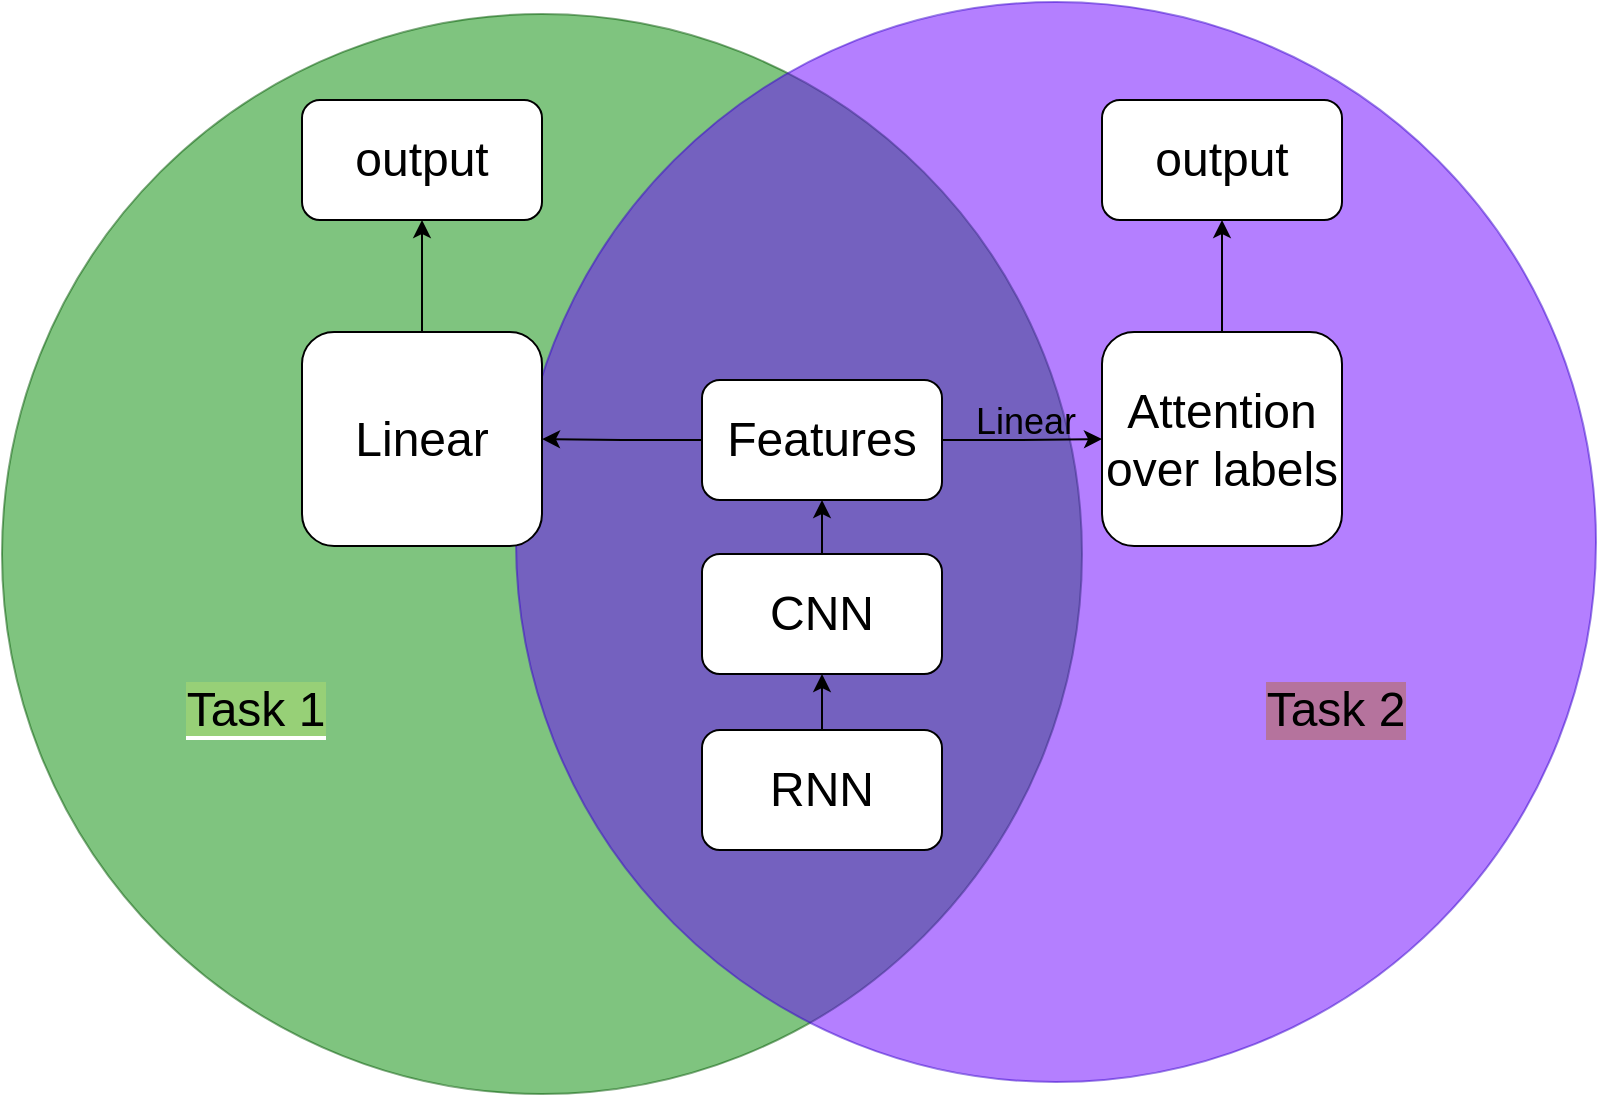 <mxfile version="10.6.9" type="github"><diagram id="LpdTXOtvWb22_JTMVd3R" name="Page-1"><mxGraphModel dx="840" dy="406" grid="1" gridSize="10" guides="1" tooltips="1" connect="1" arrows="1" fold="1" page="1" pageScale="1" pageWidth="827" pageHeight="1169" math="0" shadow="0"><root><mxCell id="0"/><mxCell id="1" parent="0"/><mxCell id="REblcBaSYDNUYote9s_L-23" value="" style="ellipse;whiteSpace=wrap;html=1;aspect=fixed;fontSize=24;labelBackgroundColor=#ffffff;fillColor=#008a00;strokeColor=#005700;shadow=0;textOpacity=50;opacity=50;fontColor=#ffffff;" vertex="1" parent="1"><mxGeometry x="3" y="50" width="540" height="540" as="geometry"/></mxCell><mxCell id="REblcBaSYDNUYote9s_L-24" value="&lt;br&gt;&lt;br&gt;" style="ellipse;whiteSpace=wrap;html=1;aspect=fixed;fontSize=24;labelBackgroundColor=#ffffff;fillColor=#6a00ff;strokeColor=#3700CC;shadow=0;opacity=50;fontColor=#ffffff;" vertex="1" parent="1"><mxGeometry x="260" y="44" width="540" height="540" as="geometry"/></mxCell><mxCell id="REblcBaSYDNUYote9s_L-10" value="" style="edgeStyle=orthogonalEdgeStyle;rounded=0;orthogonalLoop=1;jettySize=auto;html=1;" edge="1" parent="1" source="REblcBaSYDNUYote9s_L-2" target="REblcBaSYDNUYote9s_L-4"><mxGeometry relative="1" as="geometry"/></mxCell><mxCell id="REblcBaSYDNUYote9s_L-2" value="&lt;font style=&quot;font-size: 24px&quot;&gt;RNN&lt;/font&gt;" style="rounded=1;whiteSpace=wrap;html=1;" vertex="1" parent="1"><mxGeometry x="353" y="408" width="120" height="60" as="geometry"/></mxCell><mxCell id="REblcBaSYDNUYote9s_L-12" value="" style="edgeStyle=orthogonalEdgeStyle;rounded=0;orthogonalLoop=1;jettySize=auto;html=1;" edge="1" parent="1" source="REblcBaSYDNUYote9s_L-4" target="REblcBaSYDNUYote9s_L-11"><mxGeometry relative="1" as="geometry"/></mxCell><mxCell id="REblcBaSYDNUYote9s_L-4" value="&lt;font style=&quot;font-size: 24px&quot;&gt;CNN&lt;/font&gt;" style="rounded=1;whiteSpace=wrap;html=1;" vertex="1" parent="1"><mxGeometry x="353" y="320" width="120" height="60" as="geometry"/></mxCell><mxCell id="REblcBaSYDNUYote9s_L-14" value="" style="edgeStyle=orthogonalEdgeStyle;rounded=0;orthogonalLoop=1;jettySize=auto;html=1;" edge="1" parent="1" source="REblcBaSYDNUYote9s_L-11" target="REblcBaSYDNUYote9s_L-13"><mxGeometry relative="1" as="geometry"/></mxCell><mxCell id="REblcBaSYDNUYote9s_L-16" value="" style="edgeStyle=orthogonalEdgeStyle;rounded=0;orthogonalLoop=1;jettySize=auto;html=1;" edge="1" parent="1" source="REblcBaSYDNUYote9s_L-11" target="REblcBaSYDNUYote9s_L-15"><mxGeometry relative="1" as="geometry"/></mxCell><mxCell id="REblcBaSYDNUYote9s_L-11" value="Features" style="rounded=1;whiteSpace=wrap;html=1;fontSize=24;" vertex="1" parent="1"><mxGeometry x="353" y="233" width="120" height="60" as="geometry"/></mxCell><mxCell id="REblcBaSYDNUYote9s_L-20" value="" style="edgeStyle=orthogonalEdgeStyle;rounded=0;orthogonalLoop=1;jettySize=auto;html=1;" edge="1" parent="1" source="REblcBaSYDNUYote9s_L-15" target="REblcBaSYDNUYote9s_L-19"><mxGeometry relative="1" as="geometry"/></mxCell><mxCell id="REblcBaSYDNUYote9s_L-15" value="&lt;font style=&quot;font-size: 24px&quot;&gt;Attention&lt;br&gt;over labels&lt;br&gt;&lt;/font&gt;" style="rounded=1;whiteSpace=wrap;html=1;" vertex="1" parent="1"><mxGeometry x="553" y="209" width="120" height="107" as="geometry"/></mxCell><mxCell id="REblcBaSYDNUYote9s_L-19" value="output" style="rounded=1;whiteSpace=wrap;html=1;fontSize=24;" vertex="1" parent="1"><mxGeometry x="553" y="93" width="120" height="60" as="geometry"/></mxCell><mxCell id="REblcBaSYDNUYote9s_L-18" value="" style="edgeStyle=orthogonalEdgeStyle;rounded=0;orthogonalLoop=1;jettySize=auto;html=1;" edge="1" parent="1" source="REblcBaSYDNUYote9s_L-13" target="REblcBaSYDNUYote9s_L-17"><mxGeometry relative="1" as="geometry"/></mxCell><mxCell id="REblcBaSYDNUYote9s_L-13" value="Linear" style="rounded=1;whiteSpace=wrap;html=1;fontSize=24;" vertex="1" parent="1"><mxGeometry x="153" y="209" width="120" height="107" as="geometry"/></mxCell><mxCell id="REblcBaSYDNUYote9s_L-17" value="output" style="rounded=1;whiteSpace=wrap;html=1;fontSize=24;" vertex="1" parent="1"><mxGeometry x="153" y="93" width="120" height="60" as="geometry"/></mxCell><mxCell id="REblcBaSYDNUYote9s_L-21" value="Linear" style="text;html=1;resizable=0;points=[];autosize=1;align=left;verticalAlign=top;spacingTop=-4;fontSize=18;" vertex="1" parent="1"><mxGeometry x="488" y="241" width="50" height="20" as="geometry"/></mxCell><mxCell id="REblcBaSYDNUYote9s_L-26" value="&lt;span style=&quot;background-color: rgb(151 , 208 , 119)&quot;&gt;Task 1&lt;/span&gt;" style="text;html=1;strokeColor=none;fillColor=none;align=center;verticalAlign=middle;whiteSpace=wrap;rounded=0;shadow=0;labelBackgroundColor=#ffffff;fontSize=24;opacity=50;" vertex="1" parent="1"><mxGeometry x="70" y="388" width="120" height="20" as="geometry"/></mxCell><mxCell id="REblcBaSYDNUYote9s_L-28" value="&lt;span style=&quot;&quot;&gt;Task 2&lt;br&gt;&lt;/span&gt;" style="text;html=1;strokeColor=none;fillColor=none;align=center;verticalAlign=middle;whiteSpace=wrap;rounded=0;shadow=0;labelBackgroundColor=#B5739D;fontSize=24;opacity=50;" vertex="1" parent="1"><mxGeometry x="610" y="388" width="120" height="20" as="geometry"/></mxCell></root></mxGraphModel></diagram></mxfile>